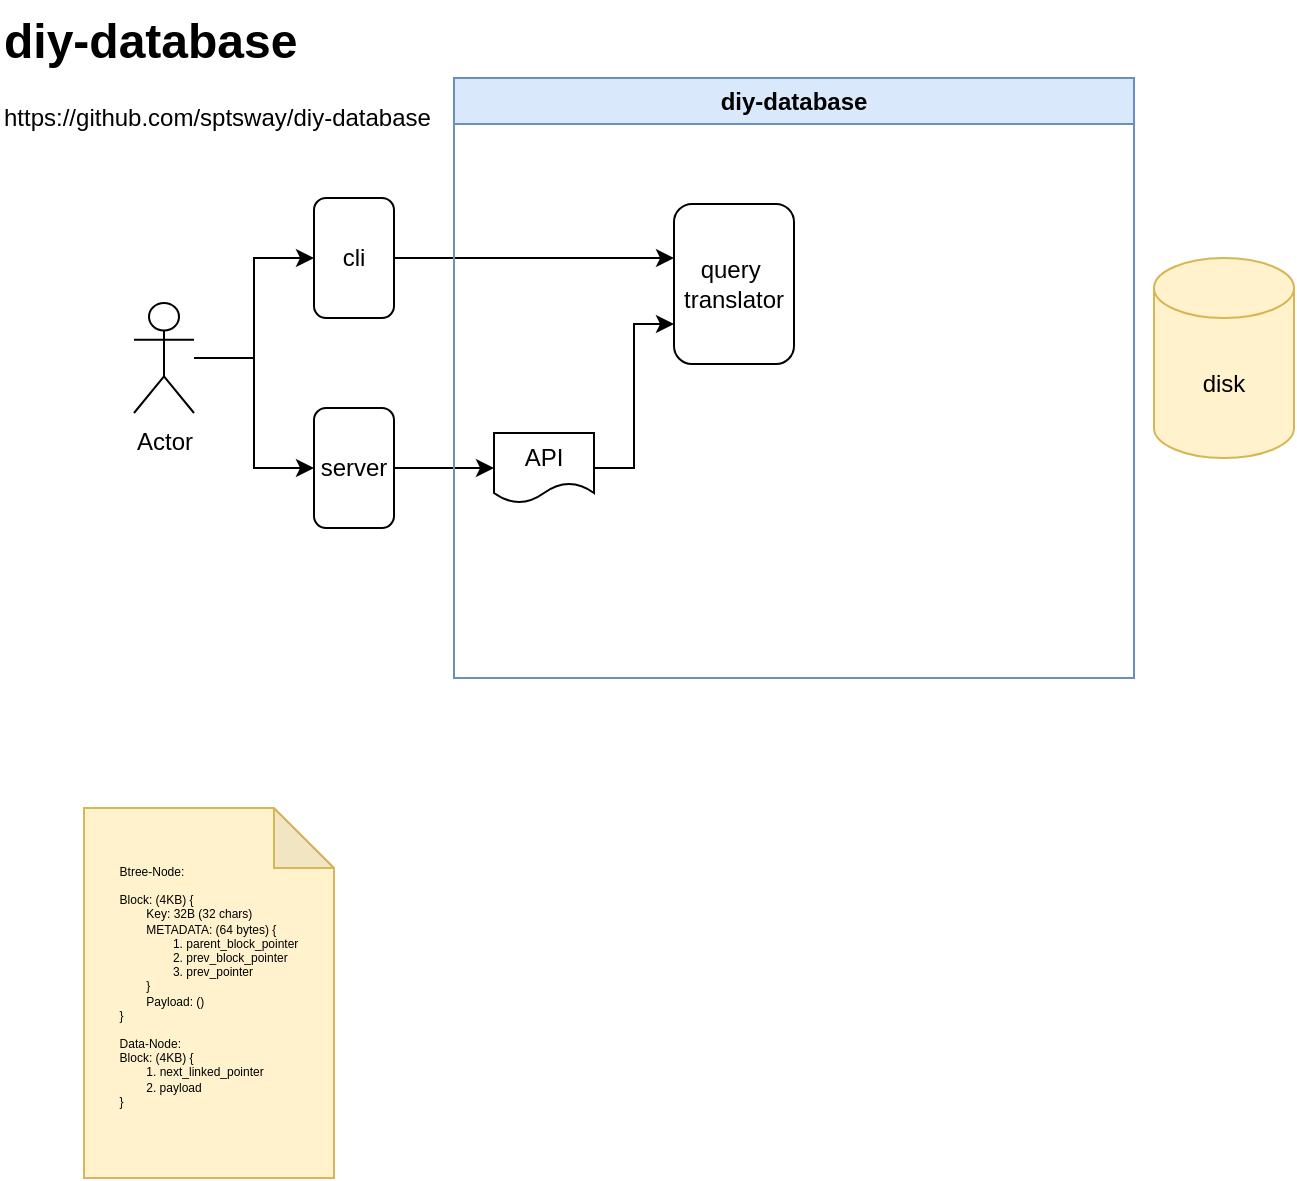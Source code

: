 <mxfile version="28.0.6">
  <diagram name="Page-1" id="CB9T9kEnPtJwXwT0Bg88">
    <mxGraphModel dx="462" dy="242" grid="1" gridSize="10" guides="1" tooltips="1" connect="1" arrows="1" fold="1" page="1" pageScale="1" pageWidth="850" pageHeight="1100" math="0" shadow="0">
      <root>
        <mxCell id="0" />
        <mxCell id="1" parent="0" />
        <mxCell id="CHRsbbl_XghZ6bLJ6CwO-1" value="cli" style="rounded=1;whiteSpace=wrap;html=1;" vertex="1" parent="1">
          <mxGeometry x="160" y="100" width="40" height="60" as="geometry" />
        </mxCell>
        <mxCell id="CHRsbbl_XghZ6bLJ6CwO-2" value="disk" style="shape=cylinder3;whiteSpace=wrap;html=1;boundedLbl=1;backgroundOutline=1;size=15;fillColor=#fff2cc;strokeColor=#d6b656;" vertex="1" parent="1">
          <mxGeometry x="580" y="130" width="70" height="100" as="geometry" />
        </mxCell>
        <mxCell id="CHRsbbl_XghZ6bLJ6CwO-5" value="query&amp;nbsp;&lt;br&gt;translator" style="rounded=1;whiteSpace=wrap;html=1;" vertex="1" parent="1">
          <mxGeometry x="340" y="103" width="60" height="80" as="geometry" />
        </mxCell>
        <mxCell id="CHRsbbl_XghZ6bLJ6CwO-7" value="&lt;h1 style=&quot;margin-top: 0px;&quot;&gt;diy-database&lt;/h1&gt;&lt;p&gt;https://github.com/sptsway/diy-database&lt;br&gt;&lt;br&gt;&lt;/p&gt;" style="text;html=1;whiteSpace=wrap;overflow=hidden;rounded=0;" vertex="1" parent="1">
          <mxGeometry x="3" y="1" width="237" height="120" as="geometry" />
        </mxCell>
        <mxCell id="CHRsbbl_XghZ6bLJ6CwO-19" style="edgeStyle=orthogonalEdgeStyle;rounded=0;orthogonalLoop=1;jettySize=auto;html=1;exitX=1;exitY=0.5;exitDx=0;exitDy=0;" edge="1" parent="1" source="CHRsbbl_XghZ6bLJ6CwO-9" target="CHRsbbl_XghZ6bLJ6CwO-17">
          <mxGeometry relative="1" as="geometry" />
        </mxCell>
        <mxCell id="CHRsbbl_XghZ6bLJ6CwO-9" value="server" style="rounded=1;whiteSpace=wrap;html=1;" vertex="1" parent="1">
          <mxGeometry x="160" y="205" width="40" height="60" as="geometry" />
        </mxCell>
        <mxCell id="CHRsbbl_XghZ6bLJ6CwO-12" style="edgeStyle=orthogonalEdgeStyle;rounded=0;orthogonalLoop=1;jettySize=auto;html=1;exitX=1;exitY=0.5;exitDx=0;exitDy=0;entryX=0;entryY=0.338;entryDx=0;entryDy=0;entryPerimeter=0;" edge="1" parent="1" source="CHRsbbl_XghZ6bLJ6CwO-1" target="CHRsbbl_XghZ6bLJ6CwO-5">
          <mxGeometry relative="1" as="geometry" />
        </mxCell>
        <mxCell id="CHRsbbl_XghZ6bLJ6CwO-15" value="" style="edgeStyle=orthogonalEdgeStyle;rounded=0;orthogonalLoop=1;jettySize=auto;html=1;" edge="1" parent="1" source="CHRsbbl_XghZ6bLJ6CwO-14" target="CHRsbbl_XghZ6bLJ6CwO-9">
          <mxGeometry relative="1" as="geometry" />
        </mxCell>
        <mxCell id="CHRsbbl_XghZ6bLJ6CwO-16" style="edgeStyle=orthogonalEdgeStyle;rounded=0;orthogonalLoop=1;jettySize=auto;html=1;entryX=0;entryY=0.5;entryDx=0;entryDy=0;" edge="1" parent="1" source="CHRsbbl_XghZ6bLJ6CwO-14" target="CHRsbbl_XghZ6bLJ6CwO-1">
          <mxGeometry relative="1" as="geometry" />
        </mxCell>
        <mxCell id="CHRsbbl_XghZ6bLJ6CwO-14" value="Actor" style="shape=umlActor;verticalLabelPosition=bottom;verticalAlign=top;html=1;" vertex="1" parent="1">
          <mxGeometry x="70" y="152.5" width="30" height="55" as="geometry" />
        </mxCell>
        <mxCell id="CHRsbbl_XghZ6bLJ6CwO-23" style="edgeStyle=orthogonalEdgeStyle;rounded=0;orthogonalLoop=1;jettySize=auto;html=1;exitX=1;exitY=0.5;exitDx=0;exitDy=0;entryX=0;entryY=0.75;entryDx=0;entryDy=0;" edge="1" parent="1" source="CHRsbbl_XghZ6bLJ6CwO-17" target="CHRsbbl_XghZ6bLJ6CwO-5">
          <mxGeometry relative="1" as="geometry" />
        </mxCell>
        <mxCell id="CHRsbbl_XghZ6bLJ6CwO-17" value="API" style="shape=document;whiteSpace=wrap;html=1;boundedLbl=1;size=0.286;" vertex="1" parent="1">
          <mxGeometry x="250" y="217.5" width="50" height="35" as="geometry" />
        </mxCell>
        <mxCell id="CHRsbbl_XghZ6bLJ6CwO-52" value="diy-database" style="swimlane;whiteSpace=wrap;html=1;fillColor=#dae8fc;strokeColor=#6c8ebf;" vertex="1" parent="1">
          <mxGeometry x="230" y="40" width="340" height="300" as="geometry">
            <mxRectangle x="230" y="40" width="110" height="30" as="alternateBounds" />
          </mxGeometry>
        </mxCell>
        <mxCell id="CHRsbbl_XghZ6bLJ6CwO-55" value="&lt;div align=&quot;left&quot;&gt;&lt;font&gt;Btree-Node:&amp;nbsp;&lt;br&gt;&lt;br&gt;Block: (4KB) {&amp;nbsp;&lt;br&gt;&lt;span style=&quot;white-space: pre;&quot;&gt;&#x9;&lt;/span&gt;Key: 32B (32 chars)&lt;br&gt;&lt;span style=&quot;white-space: pre;&quot;&gt;&#x9;&lt;/span&gt;METADATA: (64 bytes) {&lt;br&gt;&lt;span style=&quot;white-space: pre;&quot;&gt;&#x9;&lt;/span&gt;&lt;span style=&quot;white-space: pre;&quot;&gt;&#x9;1. parent_block_pointer&lt;br&gt;&lt;span style=&quot;white-space: pre;&quot;&gt;&#x9;&lt;/span&gt;&lt;span style=&quot;white-space: pre;&quot;&gt;&#x9;&lt;/span&gt;2. prev_block_pointer&lt;br&gt;&lt;span style=&quot;white-space: pre;&quot;&gt;&#x9;&lt;/span&gt;&lt;span style=&quot;white-space: pre;&quot;&gt;&#x9;&lt;/span&gt;3. prev_pointer&lt;/span&gt;&lt;br&gt;&lt;span style=&quot;white-space: pre;&quot;&gt;&#x9;&lt;/span&gt;}&lt;/font&gt;&lt;/div&gt;&lt;div align=&quot;left&quot;&gt;&lt;font&gt;&lt;span style=&quot;white-space: pre;&quot;&gt;&#x9;&lt;/span&gt;Payload: ()&lt;/font&gt;&lt;/div&gt;&lt;div align=&quot;left&quot;&gt;&lt;font&gt;}&lt;/font&gt;&lt;/div&gt;&lt;div align=&quot;left&quot;&gt;&lt;font&gt;&lt;br&gt;Data-Node:&amp;nbsp;&lt;br&gt;Block: (4KB) {&lt;br&gt;&lt;span style=&quot;white-space: pre;&quot;&gt;&#x9;1. &lt;/span&gt;next_linked_pointer&amp;nbsp;&lt;br&gt;&lt;span style=&quot;white-space: pre;&quot;&gt;&#x9;2. payload&lt;span style=&quot;white-space: pre;&quot;&gt;&#x9;&lt;/span&gt;&lt;/span&gt;&lt;br&gt;}&lt;br&gt;&lt;br&gt;&lt;/font&gt;&lt;/div&gt;" style="shape=note;whiteSpace=wrap;html=1;backgroundOutline=1;darkOpacity=0.05;fillColor=#fff2cc;strokeColor=#d6b656;fontSize=6;" vertex="1" parent="1">
          <mxGeometry x="45" y="405" width="125" height="185" as="geometry" />
        </mxCell>
      </root>
    </mxGraphModel>
  </diagram>
</mxfile>

